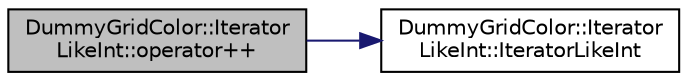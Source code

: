 digraph "DummyGridColor::IteratorLikeInt::operator++"
{
 // LATEX_PDF_SIZE
  edge [fontname="Helvetica",fontsize="10",labelfontname="Helvetica",labelfontsize="10"];
  node [fontname="Helvetica",fontsize="10",shape=record];
  rankdir="LR";
  Node1 [label="DummyGridColor::Iterator\lLikeInt::operator++",height=0.2,width=0.4,color="black", fillcolor="grey75", style="filled", fontcolor="black",tooltip=" "];
  Node1 -> Node2 [color="midnightblue",fontsize="10",style="solid",fontname="Helvetica"];
  Node2 [label="DummyGridColor::Iterator\lLikeInt::IteratorLikeInt",height=0.2,width=0.4,color="black", fillcolor="white", style="filled",URL="$structDummyGridColor_1_1IteratorLikeInt.html#a697561f618e1a52f421369e9c5f69c98",tooltip=" "];
}
